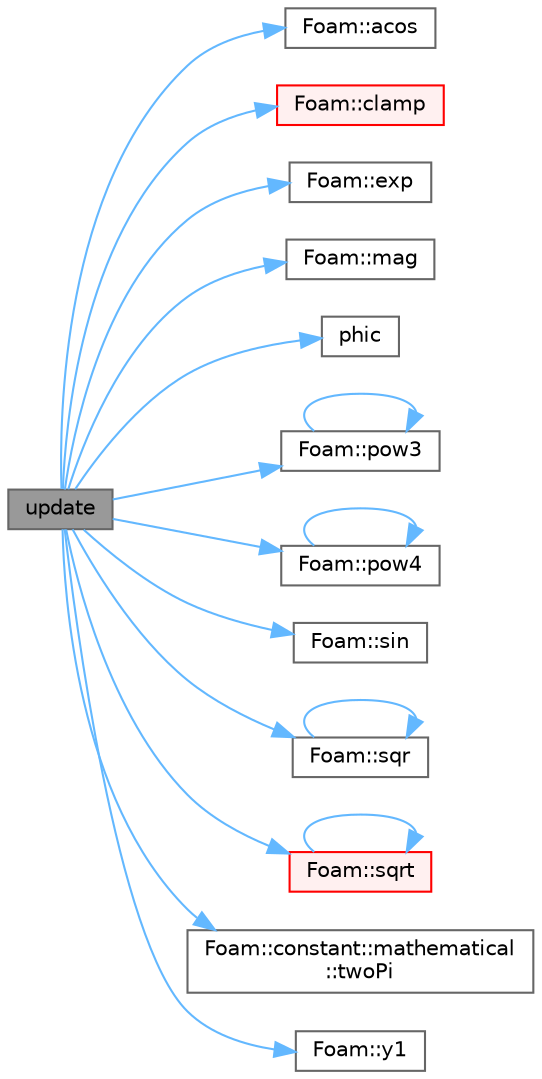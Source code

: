 digraph "update"
{
 // LATEX_PDF_SIZE
  bgcolor="transparent";
  edge [fontname=Helvetica,fontsize=10,labelfontname=Helvetica,labelfontsize=10];
  node [fontname=Helvetica,fontsize=10,shape=box,height=0.2,width=0.4];
  rankdir="LR";
  Node1 [id="Node000001",label="update",height=0.2,width=0.4,color="gray40", fillcolor="grey60", style="filled", fontcolor="black",tooltip=" "];
  Node1 -> Node2 [id="edge1_Node000001_Node000002",color="steelblue1",style="solid",tooltip=" "];
  Node2 [id="Node000002",label="Foam::acos",height=0.2,width=0.4,color="grey40", fillcolor="white", style="filled",URL="$namespaceFoam.html#af1788b4e662ef398105742fd8bc861fc",tooltip=" "];
  Node1 -> Node3 [id="edge2_Node000001_Node000003",color="steelblue1",style="solid",tooltip=" "];
  Node3 [id="Node000003",label="Foam::clamp",height=0.2,width=0.4,color="red", fillcolor="#FFF0F0", style="filled",URL="$namespaceFoam.html#a5316c42c2a044eac9c1f1229706a1aaa",tooltip=" "];
  Node1 -> Node8 [id="edge3_Node000001_Node000008",color="steelblue1",style="solid",tooltip=" "];
  Node8 [id="Node000008",label="Foam::exp",height=0.2,width=0.4,color="grey40", fillcolor="white", style="filled",URL="$namespaceFoam.html#a12bca6c677fcf0977532179c3cb9bb89",tooltip=" "];
  Node1 -> Node9 [id="edge4_Node000001_Node000009",color="steelblue1",style="solid",tooltip=" "];
  Node9 [id="Node000009",label="Foam::mag",height=0.2,width=0.4,color="grey40", fillcolor="white", style="filled",URL="$namespaceFoam.html#a8ac5b57f98f906c36b8a4e989a77dbba",tooltip=" "];
  Node1 -> Node10 [id="edge5_Node000001_Node000010",color="steelblue1",style="solid",tooltip=" "];
  Node10 [id="Node000010",label="phic",height=0.2,width=0.4,color="grey40", fillcolor="white", style="filled",URL="$MPPICInterFoam_2alphaEqn_8H.html#aac61192685f7f195a93052d67873eef4",tooltip=" "];
  Node1 -> Node11 [id="edge6_Node000001_Node000011",color="steelblue1",style="solid",tooltip=" "];
  Node11 [id="Node000011",label="Foam::pow3",height=0.2,width=0.4,color="grey40", fillcolor="white", style="filled",URL="$namespaceFoam.html#a2e8f5d970ee4fb466536c3c46bae91fe",tooltip=" "];
  Node11 -> Node11 [id="edge7_Node000011_Node000011",color="steelblue1",style="solid",tooltip=" "];
  Node1 -> Node12 [id="edge8_Node000001_Node000012",color="steelblue1",style="solid",tooltip=" "];
  Node12 [id="Node000012",label="Foam::pow4",height=0.2,width=0.4,color="grey40", fillcolor="white", style="filled",URL="$namespaceFoam.html#aa0ae321d4861170e35fbb938636a4f40",tooltip=" "];
  Node12 -> Node12 [id="edge9_Node000012_Node000012",color="steelblue1",style="solid",tooltip=" "];
  Node1 -> Node13 [id="edge10_Node000001_Node000013",color="steelblue1",style="solid",tooltip=" "];
  Node13 [id="Node000013",label="Foam::sin",height=0.2,width=0.4,color="grey40", fillcolor="white", style="filled",URL="$namespaceFoam.html#a4517d680df5510934705011b30dcefa6",tooltip=" "];
  Node1 -> Node14 [id="edge11_Node000001_Node000014",color="steelblue1",style="solid",tooltip=" "];
  Node14 [id="Node000014",label="Foam::sqr",height=0.2,width=0.4,color="grey40", fillcolor="white", style="filled",URL="$namespaceFoam.html#a277dc11c581d53826ab5090b08f3b17b",tooltip=" "];
  Node14 -> Node14 [id="edge12_Node000014_Node000014",color="steelblue1",style="solid",tooltip=" "];
  Node1 -> Node15 [id="edge13_Node000001_Node000015",color="steelblue1",style="solid",tooltip=" "];
  Node15 [id="Node000015",label="Foam::sqrt",height=0.2,width=0.4,color="red", fillcolor="#FFF0F0", style="filled",URL="$namespaceFoam.html#a8616bd62eebf2342a80222fecb1bda71",tooltip=" "];
  Node15 -> Node15 [id="edge14_Node000015_Node000015",color="steelblue1",style="solid",tooltip=" "];
  Node1 -> Node17 [id="edge15_Node000001_Node000017",color="steelblue1",style="solid",tooltip=" "];
  Node17 [id="Node000017",label="Foam::constant::mathematical\l::twoPi",height=0.2,width=0.4,color="grey40", fillcolor="white", style="filled",URL="$namespaceFoam_1_1constant_1_1mathematical.html#ad9e5ddf5862462196c9159f5d761e93a",tooltip=" "];
  Node1 -> Node18 [id="edge16_Node000001_Node000018",color="steelblue1",style="solid",tooltip=" "];
  Node18 [id="Node000018",label="Foam::y1",height=0.2,width=0.4,color="grey40", fillcolor="white", style="filled",URL="$namespaceFoam.html#a7e98eb36b7cdbd7648def4d7b3fbe0a7",tooltip=" "];
}
